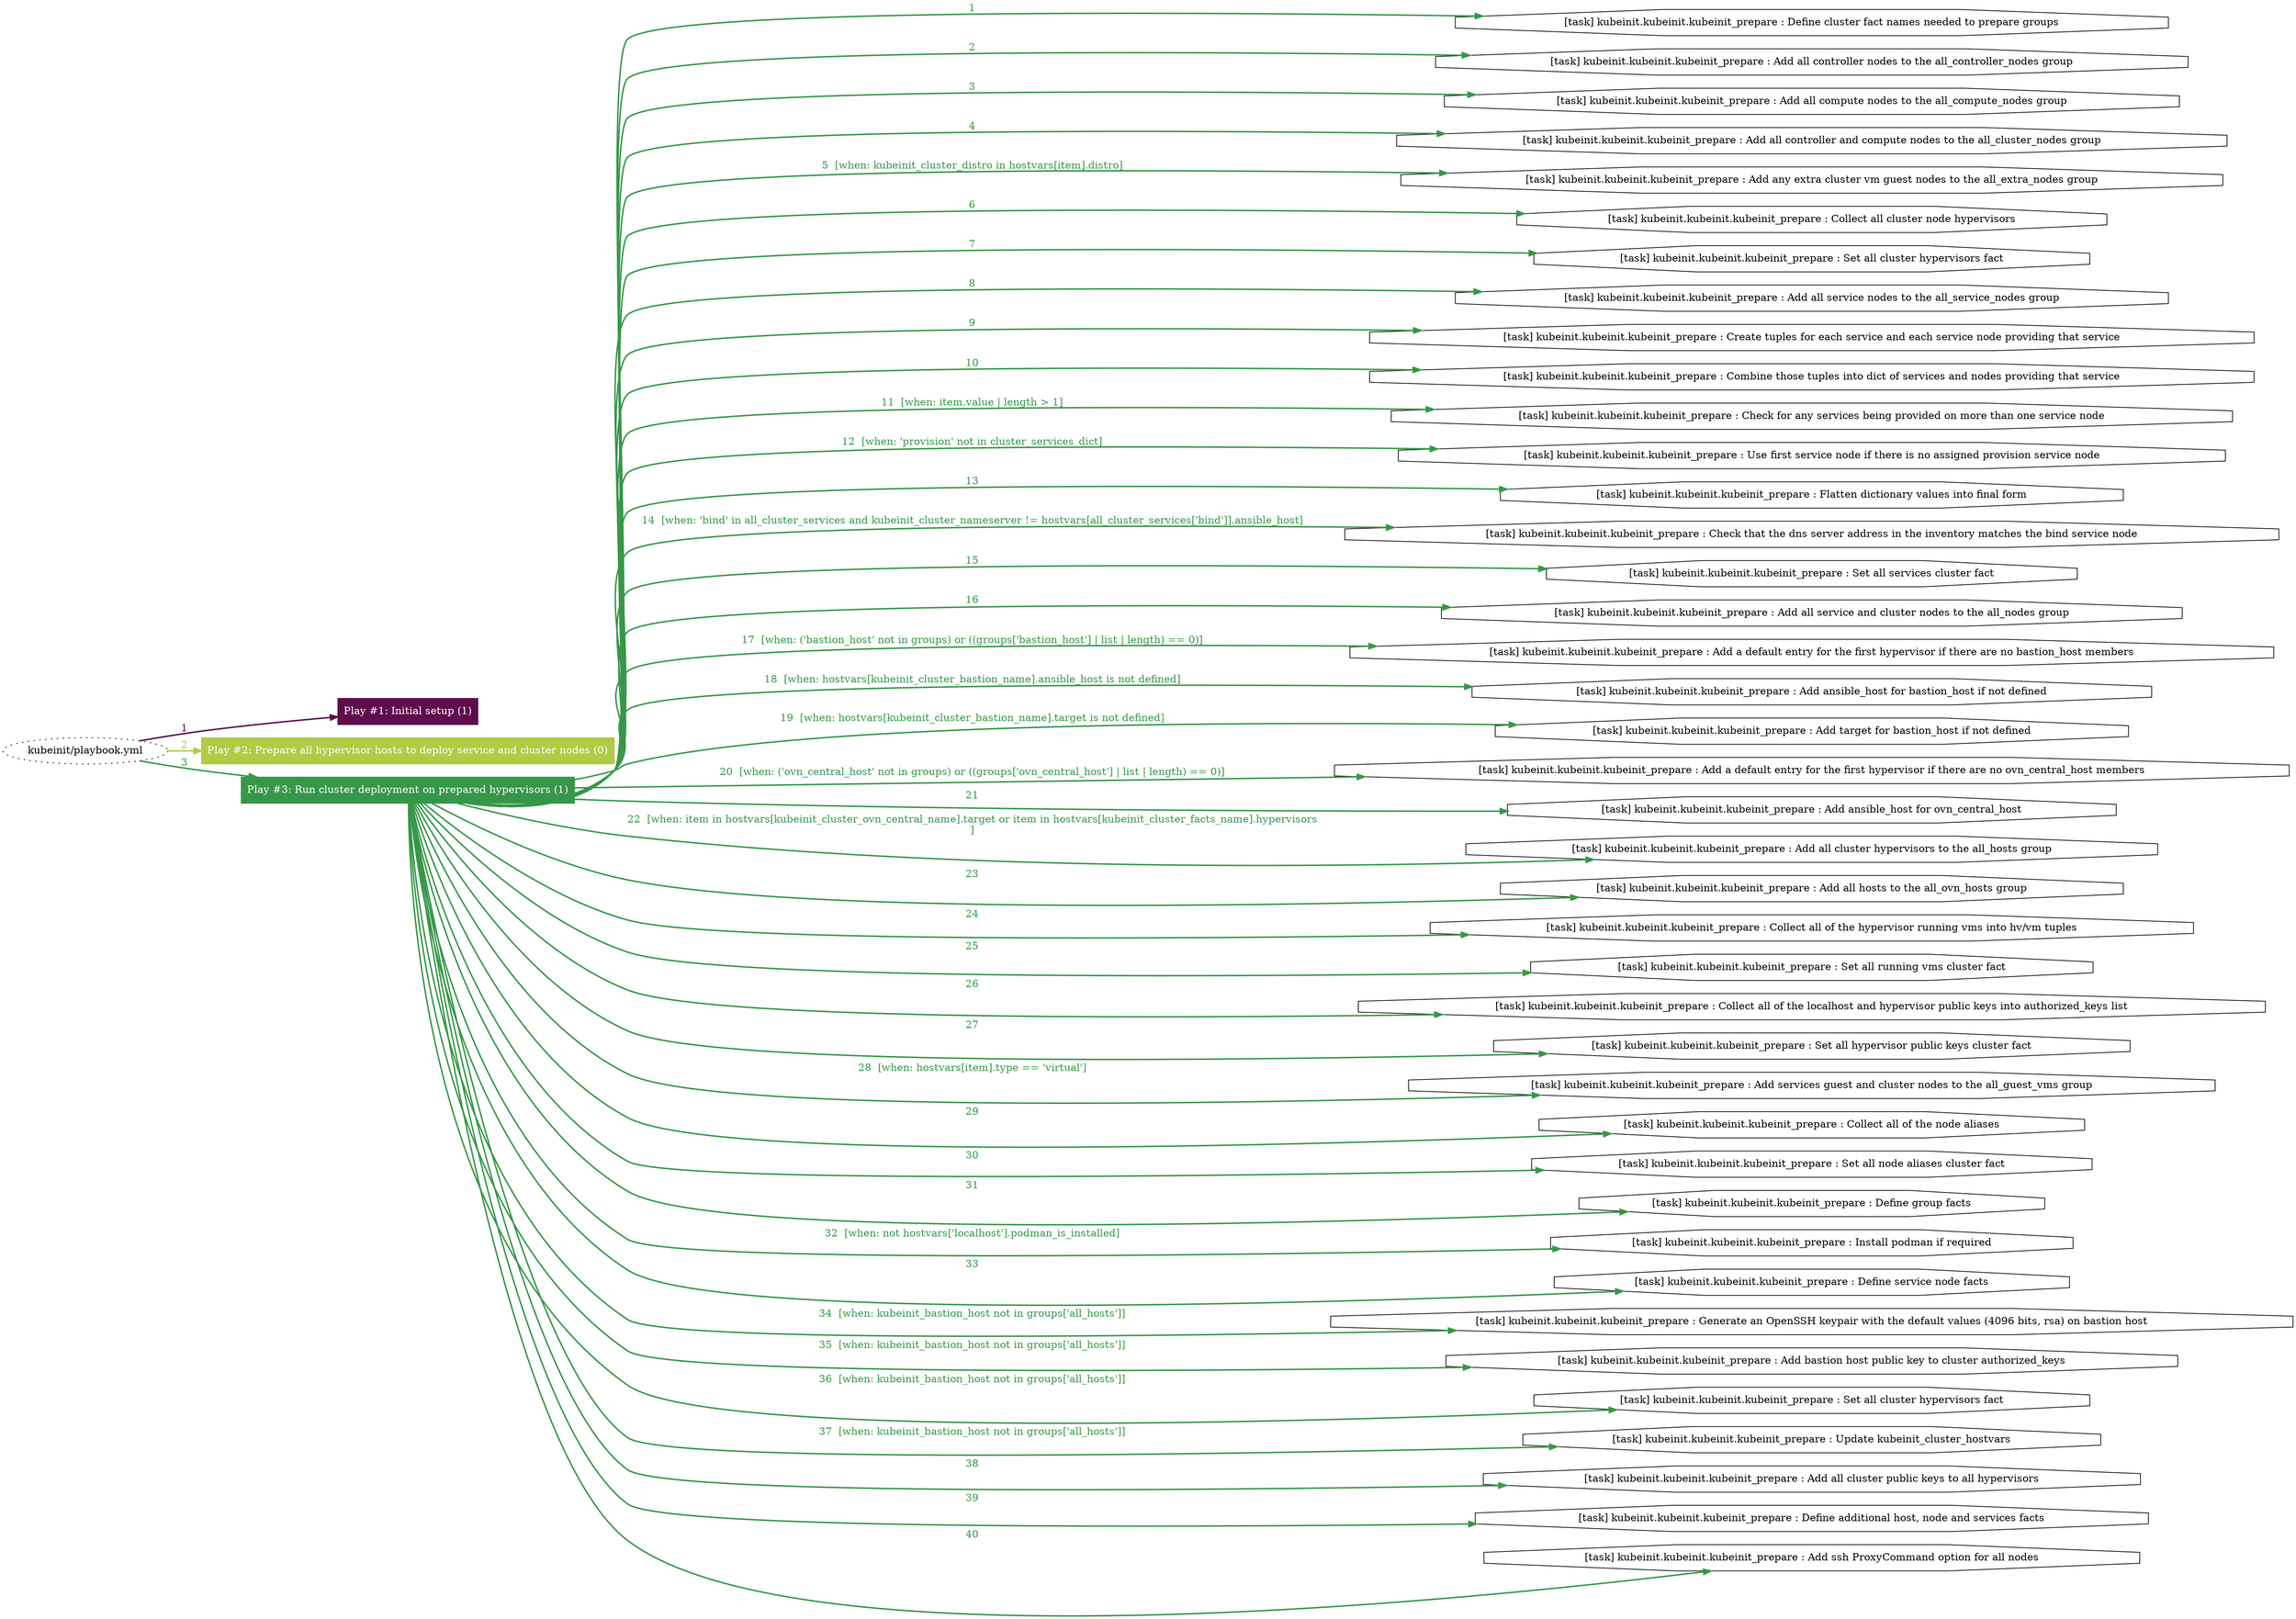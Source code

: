 digraph "kubeinit/playbook.yml "{
	graph [concentrate=true ordering=in rankdir=LR ratio=fill]
	edge [esep=5 sep=10]
	"kubeinit/playbook.yml" [id=root_node style=dotted]
	subgraph "Play #1: Initial setup (1) "{
		"Play #1: Initial setup (1)" [color="#5f0c4d" fontcolor="#ffffff" id="play_2fbabe76-d92b-4c7b-8da9-c0317f2e4d91" shape=box style=filled tooltip=localhost]
		"kubeinit/playbook.yml" -> "Play #1: Initial setup (1)" [label=1 color="#5f0c4d" fontcolor="#5f0c4d" id="edge_fb79f5d6-dd26-446b-9f30-4038372597ed" style=bold]
	}
	subgraph "Play #2: Prepare all hypervisor hosts to deploy service and cluster nodes (0) "{
		"Play #2: Prepare all hypervisor hosts to deploy service and cluster nodes (0)" [color="#b1cb45" fontcolor="#ffffff" id="play_9bc7ddbf-770a-472b-b26f-1570420be966" shape=box style=filled tooltip=""]
		"kubeinit/playbook.yml" -> "Play #2: Prepare all hypervisor hosts to deploy service and cluster nodes (0)" [label=2 color="#b1cb45" fontcolor="#b1cb45" id="edge_30cb39d2-d39d-4d4d-ad18-b1b313536f7a" style=bold]
	}
	subgraph "Play #3: Run cluster deployment on prepared hypervisors (1) "{
		"Play #3: Run cluster deployment on prepared hypervisors (1)" [color="#369748" fontcolor="#ffffff" id="play_1733ff90-6f81-4186-87db-cbaf7a47dcda" shape=box style=filled tooltip=localhost]
		"kubeinit/playbook.yml" -> "Play #3: Run cluster deployment on prepared hypervisors (1)" [label=3 color="#369748" fontcolor="#369748" id="edge_b7e4ec1b-03d4-477b-825c-b89694a69edc" style=bold]
		"task_7f070030-7cbf-4e8c-9555-35321a91a8a9" [label="[task] kubeinit.kubeinit.kubeinit_prepare : Define cluster fact names needed to prepare groups" id="task_7f070030-7cbf-4e8c-9555-35321a91a8a9" shape=octagon tooltip="[task] kubeinit.kubeinit.kubeinit_prepare : Define cluster fact names needed to prepare groups"]
		"Play #3: Run cluster deployment on prepared hypervisors (1)" -> "task_7f070030-7cbf-4e8c-9555-35321a91a8a9" [label=1 color="#369748" fontcolor="#369748" id="edge_14cb9f69-7ae2-4bd8-93e7-d6b7c9fcc014" style=bold]
		"task_a7aadfaa-7fde-4d9f-b452-3345a6b3eae6" [label="[task] kubeinit.kubeinit.kubeinit_prepare : Add all controller nodes to the all_controller_nodes group" id="task_a7aadfaa-7fde-4d9f-b452-3345a6b3eae6" shape=octagon tooltip="[task] kubeinit.kubeinit.kubeinit_prepare : Add all controller nodes to the all_controller_nodes group"]
		"Play #3: Run cluster deployment on prepared hypervisors (1)" -> "task_a7aadfaa-7fde-4d9f-b452-3345a6b3eae6" [label=2 color="#369748" fontcolor="#369748" id="edge_d363c111-9e63-4e4b-8d6b-bc0cf601991e" style=bold]
		"task_2b0a143f-2485-4773-8553-75d900ac8fd3" [label="[task] kubeinit.kubeinit.kubeinit_prepare : Add all compute nodes to the all_compute_nodes group" id="task_2b0a143f-2485-4773-8553-75d900ac8fd3" shape=octagon tooltip="[task] kubeinit.kubeinit.kubeinit_prepare : Add all compute nodes to the all_compute_nodes group"]
		"Play #3: Run cluster deployment on prepared hypervisors (1)" -> "task_2b0a143f-2485-4773-8553-75d900ac8fd3" [label=3 color="#369748" fontcolor="#369748" id="edge_ddf2dc66-602c-4738-a309-6c7a26e24f85" style=bold]
		"task_38a34c5c-c92a-4746-8f7a-b3c9860c5dd7" [label="[task] kubeinit.kubeinit.kubeinit_prepare : Add all controller and compute nodes to the all_cluster_nodes group" id="task_38a34c5c-c92a-4746-8f7a-b3c9860c5dd7" shape=octagon tooltip="[task] kubeinit.kubeinit.kubeinit_prepare : Add all controller and compute nodes to the all_cluster_nodes group"]
		"Play #3: Run cluster deployment on prepared hypervisors (1)" -> "task_38a34c5c-c92a-4746-8f7a-b3c9860c5dd7" [label=4 color="#369748" fontcolor="#369748" id="edge_d1f3b288-80c7-4bad-996a-1e4abb19b037" style=bold]
		"task_7200b47c-1f96-4a5a-a15c-77b3272f4a23" [label="[task] kubeinit.kubeinit.kubeinit_prepare : Add any extra cluster vm guest nodes to the all_extra_nodes group" id="task_7200b47c-1f96-4a5a-a15c-77b3272f4a23" shape=octagon tooltip="[task] kubeinit.kubeinit.kubeinit_prepare : Add any extra cluster vm guest nodes to the all_extra_nodes group"]
		"Play #3: Run cluster deployment on prepared hypervisors (1)" -> "task_7200b47c-1f96-4a5a-a15c-77b3272f4a23" [label="5  [when: kubeinit_cluster_distro in hostvars[item].distro]" color="#369748" fontcolor="#369748" id="edge_da18541c-0545-4d50-9828-52993b93c9d5" style=bold]
		"task_785d3de2-ee0b-42b8-b711-18fd699431d9" [label="[task] kubeinit.kubeinit.kubeinit_prepare : Collect all cluster node hypervisors" id="task_785d3de2-ee0b-42b8-b711-18fd699431d9" shape=octagon tooltip="[task] kubeinit.kubeinit.kubeinit_prepare : Collect all cluster node hypervisors"]
		"Play #3: Run cluster deployment on prepared hypervisors (1)" -> "task_785d3de2-ee0b-42b8-b711-18fd699431d9" [label=6 color="#369748" fontcolor="#369748" id="edge_824adf66-0180-424e-9420-cf8443616a0d" style=bold]
		"task_c10b5917-27bc-415a-9c45-bfec5974738e" [label="[task] kubeinit.kubeinit.kubeinit_prepare : Set all cluster hypervisors fact" id="task_c10b5917-27bc-415a-9c45-bfec5974738e" shape=octagon tooltip="[task] kubeinit.kubeinit.kubeinit_prepare : Set all cluster hypervisors fact"]
		"Play #3: Run cluster deployment on prepared hypervisors (1)" -> "task_c10b5917-27bc-415a-9c45-bfec5974738e" [label=7 color="#369748" fontcolor="#369748" id="edge_463b6313-e02c-4f89-8bbf-67db31daf773" style=bold]
		"task_000d436f-048d-4cb6-997c-56b8e9c5c140" [label="[task] kubeinit.kubeinit.kubeinit_prepare : Add all service nodes to the all_service_nodes group" id="task_000d436f-048d-4cb6-997c-56b8e9c5c140" shape=octagon tooltip="[task] kubeinit.kubeinit.kubeinit_prepare : Add all service nodes to the all_service_nodes group"]
		"Play #3: Run cluster deployment on prepared hypervisors (1)" -> "task_000d436f-048d-4cb6-997c-56b8e9c5c140" [label=8 color="#369748" fontcolor="#369748" id="edge_58f53727-8c3b-4a21-b2aa-b20ec19bb79d" style=bold]
		"task_402b2af4-4279-45a8-8b8e-6c8a759f6ce5" [label="[task] kubeinit.kubeinit.kubeinit_prepare : Create tuples for each service and each service node providing that service" id="task_402b2af4-4279-45a8-8b8e-6c8a759f6ce5" shape=octagon tooltip="[task] kubeinit.kubeinit.kubeinit_prepare : Create tuples for each service and each service node providing that service"]
		"Play #3: Run cluster deployment on prepared hypervisors (1)" -> "task_402b2af4-4279-45a8-8b8e-6c8a759f6ce5" [label=9 color="#369748" fontcolor="#369748" id="edge_8f247560-8768-48cd-8dab-0b9e4fa49fe6" style=bold]
		"task_134b4636-8d41-4af3-8266-afa0bad465fa" [label="[task] kubeinit.kubeinit.kubeinit_prepare : Combine those tuples into dict of services and nodes providing that service" id="task_134b4636-8d41-4af3-8266-afa0bad465fa" shape=octagon tooltip="[task] kubeinit.kubeinit.kubeinit_prepare : Combine those tuples into dict of services and nodes providing that service"]
		"Play #3: Run cluster deployment on prepared hypervisors (1)" -> "task_134b4636-8d41-4af3-8266-afa0bad465fa" [label=10 color="#369748" fontcolor="#369748" id="edge_03aeabcb-5db7-4e58-ac85-4c1a64f0366e" style=bold]
		"task_1edfac1c-1627-44f1-8fef-3a35c80409a1" [label="[task] kubeinit.kubeinit.kubeinit_prepare : Check for any services being provided on more than one service node" id="task_1edfac1c-1627-44f1-8fef-3a35c80409a1" shape=octagon tooltip="[task] kubeinit.kubeinit.kubeinit_prepare : Check for any services being provided on more than one service node"]
		"Play #3: Run cluster deployment on prepared hypervisors (1)" -> "task_1edfac1c-1627-44f1-8fef-3a35c80409a1" [label="11  [when: item.value | length > 1]" color="#369748" fontcolor="#369748" id="edge_3e8ff541-f8bf-4811-ae5e-62f96b2b9823" style=bold]
		"task_b6529e69-b5f4-4623-9c82-c4bfe4a8c08e" [label="[task] kubeinit.kubeinit.kubeinit_prepare : Use first service node if there is no assigned provision service node" id="task_b6529e69-b5f4-4623-9c82-c4bfe4a8c08e" shape=octagon tooltip="[task] kubeinit.kubeinit.kubeinit_prepare : Use first service node if there is no assigned provision service node"]
		"Play #3: Run cluster deployment on prepared hypervisors (1)" -> "task_b6529e69-b5f4-4623-9c82-c4bfe4a8c08e" [label="12  [when: 'provision' not in cluster_services_dict]" color="#369748" fontcolor="#369748" id="edge_bf2b0d96-cbea-4fbe-8b4e-000648eaa37b" style=bold]
		"task_507a40ca-6526-4e1e-8c8a-7d8628e31485" [label="[task] kubeinit.kubeinit.kubeinit_prepare : Flatten dictionary values into final form" id="task_507a40ca-6526-4e1e-8c8a-7d8628e31485" shape=octagon tooltip="[task] kubeinit.kubeinit.kubeinit_prepare : Flatten dictionary values into final form"]
		"Play #3: Run cluster deployment on prepared hypervisors (1)" -> "task_507a40ca-6526-4e1e-8c8a-7d8628e31485" [label=13 color="#369748" fontcolor="#369748" id="edge_d3959afa-f59f-4efa-9a9a-09f09980d94d" style=bold]
		"task_7672361e-7a40-498a-a67d-e97a0f8853f1" [label="[task] kubeinit.kubeinit.kubeinit_prepare : Check that the dns server address in the inventory matches the bind service node" id="task_7672361e-7a40-498a-a67d-e97a0f8853f1" shape=octagon tooltip="[task] kubeinit.kubeinit.kubeinit_prepare : Check that the dns server address in the inventory matches the bind service node"]
		"Play #3: Run cluster deployment on prepared hypervisors (1)" -> "task_7672361e-7a40-498a-a67d-e97a0f8853f1" [label="14  [when: 'bind' in all_cluster_services and kubeinit_cluster_nameserver != hostvars[all_cluster_services['bind']].ansible_host]" color="#369748" fontcolor="#369748" id="edge_e2b50651-db14-4f93-a9d4-6bf94427c008" style=bold]
		"task_f3bab1cc-7b72-402a-86b7-71327348c807" [label="[task] kubeinit.kubeinit.kubeinit_prepare : Set all services cluster fact" id="task_f3bab1cc-7b72-402a-86b7-71327348c807" shape=octagon tooltip="[task] kubeinit.kubeinit.kubeinit_prepare : Set all services cluster fact"]
		"Play #3: Run cluster deployment on prepared hypervisors (1)" -> "task_f3bab1cc-7b72-402a-86b7-71327348c807" [label=15 color="#369748" fontcolor="#369748" id="edge_a9ad714d-bfbc-47e8-bcb0-9f9d362f44af" style=bold]
		"task_c38998ef-9284-4a33-83cd-4556dad0db58" [label="[task] kubeinit.kubeinit.kubeinit_prepare : Add all service and cluster nodes to the all_nodes group" id="task_c38998ef-9284-4a33-83cd-4556dad0db58" shape=octagon tooltip="[task] kubeinit.kubeinit.kubeinit_prepare : Add all service and cluster nodes to the all_nodes group"]
		"Play #3: Run cluster deployment on prepared hypervisors (1)" -> "task_c38998ef-9284-4a33-83cd-4556dad0db58" [label=16 color="#369748" fontcolor="#369748" id="edge_99f2f51e-59af-49ff-93f5-53b9122725a9" style=bold]
		"task_41118d3e-80b2-41bc-be5a-951ea766f186" [label="[task] kubeinit.kubeinit.kubeinit_prepare : Add a default entry for the first hypervisor if there are no bastion_host members" id="task_41118d3e-80b2-41bc-be5a-951ea766f186" shape=octagon tooltip="[task] kubeinit.kubeinit.kubeinit_prepare : Add a default entry for the first hypervisor if there are no bastion_host members"]
		"Play #3: Run cluster deployment on prepared hypervisors (1)" -> "task_41118d3e-80b2-41bc-be5a-951ea766f186" [label="17  [when: ('bastion_host' not in groups) or ((groups['bastion_host'] | list | length) == 0)]" color="#369748" fontcolor="#369748" id="edge_a5a60c33-5b94-4be5-a2b9-12fcea9db7eb" style=bold]
		"task_e6dad52e-301d-4e5e-88a2-9a269e8d3473" [label="[task] kubeinit.kubeinit.kubeinit_prepare : Add ansible_host for bastion_host if not defined" id="task_e6dad52e-301d-4e5e-88a2-9a269e8d3473" shape=octagon tooltip="[task] kubeinit.kubeinit.kubeinit_prepare : Add ansible_host for bastion_host if not defined"]
		"Play #3: Run cluster deployment on prepared hypervisors (1)" -> "task_e6dad52e-301d-4e5e-88a2-9a269e8d3473" [label="18  [when: hostvars[kubeinit_cluster_bastion_name].ansible_host is not defined]" color="#369748" fontcolor="#369748" id="edge_002051cd-5fa6-45ac-98e2-2475df4fbb90" style=bold]
		"task_69e3c34b-2bd0-4a75-b27e-6fa1aa68c7e0" [label="[task] kubeinit.kubeinit.kubeinit_prepare : Add target for bastion_host if not defined" id="task_69e3c34b-2bd0-4a75-b27e-6fa1aa68c7e0" shape=octagon tooltip="[task] kubeinit.kubeinit.kubeinit_prepare : Add target for bastion_host if not defined"]
		"Play #3: Run cluster deployment on prepared hypervisors (1)" -> "task_69e3c34b-2bd0-4a75-b27e-6fa1aa68c7e0" [label="19  [when: hostvars[kubeinit_cluster_bastion_name].target is not defined]" color="#369748" fontcolor="#369748" id="edge_d77b7630-045c-4812-acbf-5e3345746b6b" style=bold]
		"task_b4243704-3297-4c6a-85bf-9b4e36f8ccea" [label="[task] kubeinit.kubeinit.kubeinit_prepare : Add a default entry for the first hypervisor if there are no ovn_central_host members" id="task_b4243704-3297-4c6a-85bf-9b4e36f8ccea" shape=octagon tooltip="[task] kubeinit.kubeinit.kubeinit_prepare : Add a default entry for the first hypervisor if there are no ovn_central_host members"]
		"Play #3: Run cluster deployment on prepared hypervisors (1)" -> "task_b4243704-3297-4c6a-85bf-9b4e36f8ccea" [label="20  [when: ('ovn_central_host' not in groups) or ((groups['ovn_central_host'] | list | length) == 0)]" color="#369748" fontcolor="#369748" id="edge_38545eee-3785-44e4-8b0e-051df2465421" style=bold]
		"task_a676faea-4c76-4b74-ac5c-3b8a78edff9b" [label="[task] kubeinit.kubeinit.kubeinit_prepare : Add ansible_host for ovn_central_host" id="task_a676faea-4c76-4b74-ac5c-3b8a78edff9b" shape=octagon tooltip="[task] kubeinit.kubeinit.kubeinit_prepare : Add ansible_host for ovn_central_host"]
		"Play #3: Run cluster deployment on prepared hypervisors (1)" -> "task_a676faea-4c76-4b74-ac5c-3b8a78edff9b" [label=21 color="#369748" fontcolor="#369748" id="edge_5b1cd597-3f7b-438a-95d1-758c24c5794e" style=bold]
		"task_337baeac-3bc6-4108-a03d-5171b71d7a95" [label="[task] kubeinit.kubeinit.kubeinit_prepare : Add all cluster hypervisors to the all_hosts group" id="task_337baeac-3bc6-4108-a03d-5171b71d7a95" shape=octagon tooltip="[task] kubeinit.kubeinit.kubeinit_prepare : Add all cluster hypervisors to the all_hosts group"]
		"Play #3: Run cluster deployment on prepared hypervisors (1)" -> "task_337baeac-3bc6-4108-a03d-5171b71d7a95" [label="22  [when: item in hostvars[kubeinit_cluster_ovn_central_name].target or item in hostvars[kubeinit_cluster_facts_name].hypervisors
]" color="#369748" fontcolor="#369748" id="edge_2cabe3b9-25b7-4e36-b348-49af365b7437" style=bold]
		"task_b1018095-d626-4bb2-8db3-4752c2abecd4" [label="[task] kubeinit.kubeinit.kubeinit_prepare : Add all hosts to the all_ovn_hosts group" id="task_b1018095-d626-4bb2-8db3-4752c2abecd4" shape=octagon tooltip="[task] kubeinit.kubeinit.kubeinit_prepare : Add all hosts to the all_ovn_hosts group"]
		"Play #3: Run cluster deployment on prepared hypervisors (1)" -> "task_b1018095-d626-4bb2-8db3-4752c2abecd4" [label=23 color="#369748" fontcolor="#369748" id="edge_985fb5db-4576-4dcf-a9e1-a77895a7145c" style=bold]
		"task_728588ee-1e7d-4fee-8a90-0386bdbaed07" [label="[task] kubeinit.kubeinit.kubeinit_prepare : Collect all of the hypervisor running vms into hv/vm tuples" id="task_728588ee-1e7d-4fee-8a90-0386bdbaed07" shape=octagon tooltip="[task] kubeinit.kubeinit.kubeinit_prepare : Collect all of the hypervisor running vms into hv/vm tuples"]
		"Play #3: Run cluster deployment on prepared hypervisors (1)" -> "task_728588ee-1e7d-4fee-8a90-0386bdbaed07" [label=24 color="#369748" fontcolor="#369748" id="edge_a9a6ad7e-340a-4789-acf5-13b377e4d6ed" style=bold]
		"task_e481b55d-6b53-4071-8798-636c3ef6df29" [label="[task] kubeinit.kubeinit.kubeinit_prepare : Set all running vms cluster fact" id="task_e481b55d-6b53-4071-8798-636c3ef6df29" shape=octagon tooltip="[task] kubeinit.kubeinit.kubeinit_prepare : Set all running vms cluster fact"]
		"Play #3: Run cluster deployment on prepared hypervisors (1)" -> "task_e481b55d-6b53-4071-8798-636c3ef6df29" [label=25 color="#369748" fontcolor="#369748" id="edge_d62ddf9f-7c3e-4a88-95a7-a9b7962f2c47" style=bold]
		"task_51cd0c92-e2ea-41d8-b84d-2d448c313942" [label="[task] kubeinit.kubeinit.kubeinit_prepare : Collect all of the localhost and hypervisor public keys into authorized_keys list" id="task_51cd0c92-e2ea-41d8-b84d-2d448c313942" shape=octagon tooltip="[task] kubeinit.kubeinit.kubeinit_prepare : Collect all of the localhost and hypervisor public keys into authorized_keys list"]
		"Play #3: Run cluster deployment on prepared hypervisors (1)" -> "task_51cd0c92-e2ea-41d8-b84d-2d448c313942" [label=26 color="#369748" fontcolor="#369748" id="edge_4740fe19-ea88-4b73-89f6-2fe6949307f3" style=bold]
		"task_5616ccdc-0deb-496e-a82c-5943e48dffcc" [label="[task] kubeinit.kubeinit.kubeinit_prepare : Set all hypervisor public keys cluster fact" id="task_5616ccdc-0deb-496e-a82c-5943e48dffcc" shape=octagon tooltip="[task] kubeinit.kubeinit.kubeinit_prepare : Set all hypervisor public keys cluster fact"]
		"Play #3: Run cluster deployment on prepared hypervisors (1)" -> "task_5616ccdc-0deb-496e-a82c-5943e48dffcc" [label=27 color="#369748" fontcolor="#369748" id="edge_95783575-a474-4fc3-becd-6e9865be372c" style=bold]
		"task_0f9e4d45-c165-4c09-82c8-c4693457fb9e" [label="[task] kubeinit.kubeinit.kubeinit_prepare : Add services guest and cluster nodes to the all_guest_vms group" id="task_0f9e4d45-c165-4c09-82c8-c4693457fb9e" shape=octagon tooltip="[task] kubeinit.kubeinit.kubeinit_prepare : Add services guest and cluster nodes to the all_guest_vms group"]
		"Play #3: Run cluster deployment on prepared hypervisors (1)" -> "task_0f9e4d45-c165-4c09-82c8-c4693457fb9e" [label="28  [when: hostvars[item].type == 'virtual']" color="#369748" fontcolor="#369748" id="edge_f1550c7e-07bf-4499-88b9-72f9fb456853" style=bold]
		"task_0fa0d612-b58f-4393-b2c6-d3be0189ec48" [label="[task] kubeinit.kubeinit.kubeinit_prepare : Collect all of the node aliases" id="task_0fa0d612-b58f-4393-b2c6-d3be0189ec48" shape=octagon tooltip="[task] kubeinit.kubeinit.kubeinit_prepare : Collect all of the node aliases"]
		"Play #3: Run cluster deployment on prepared hypervisors (1)" -> "task_0fa0d612-b58f-4393-b2c6-d3be0189ec48" [label=29 color="#369748" fontcolor="#369748" id="edge_5f085535-71ee-4960-ae32-4a1aecf3b3e3" style=bold]
		"task_da112f25-9a69-45f1-97cf-39dd57d19892" [label="[task] kubeinit.kubeinit.kubeinit_prepare : Set all node aliases cluster fact" id="task_da112f25-9a69-45f1-97cf-39dd57d19892" shape=octagon tooltip="[task] kubeinit.kubeinit.kubeinit_prepare : Set all node aliases cluster fact"]
		"Play #3: Run cluster deployment on prepared hypervisors (1)" -> "task_da112f25-9a69-45f1-97cf-39dd57d19892" [label=30 color="#369748" fontcolor="#369748" id="edge_cc9e731d-d1ae-4ff7-88cd-32e73be6a40c" style=bold]
		"task_c0e77ed0-f768-4df3-8f51-d8d0e3d42d0c" [label="[task] kubeinit.kubeinit.kubeinit_prepare : Define group facts" id="task_c0e77ed0-f768-4df3-8f51-d8d0e3d42d0c" shape=octagon tooltip="[task] kubeinit.kubeinit.kubeinit_prepare : Define group facts"]
		"Play #3: Run cluster deployment on prepared hypervisors (1)" -> "task_c0e77ed0-f768-4df3-8f51-d8d0e3d42d0c" [label=31 color="#369748" fontcolor="#369748" id="edge_152076ab-c67c-4a03-960b-0ae5f37a5ce1" style=bold]
		"task_82799a56-c5da-4671-8de2-1a48bafcd8ad" [label="[task] kubeinit.kubeinit.kubeinit_prepare : Install podman if required" id="task_82799a56-c5da-4671-8de2-1a48bafcd8ad" shape=octagon tooltip="[task] kubeinit.kubeinit.kubeinit_prepare : Install podman if required"]
		"Play #3: Run cluster deployment on prepared hypervisors (1)" -> "task_82799a56-c5da-4671-8de2-1a48bafcd8ad" [label="32  [when: not hostvars['localhost'].podman_is_installed]" color="#369748" fontcolor="#369748" id="edge_cc3bce12-aa38-46dd-a399-8cb5ba5089a4" style=bold]
		"task_8341bd21-6c4e-40ef-92d2-6b3fb00e79ee" [label="[task] kubeinit.kubeinit.kubeinit_prepare : Define service node facts" id="task_8341bd21-6c4e-40ef-92d2-6b3fb00e79ee" shape=octagon tooltip="[task] kubeinit.kubeinit.kubeinit_prepare : Define service node facts"]
		"Play #3: Run cluster deployment on prepared hypervisors (1)" -> "task_8341bd21-6c4e-40ef-92d2-6b3fb00e79ee" [label=33 color="#369748" fontcolor="#369748" id="edge_8b69c72f-631f-4e0a-a2e4-7c60bd252399" style=bold]
		"task_a8532989-6ca1-46d6-8387-1cc35383b63e" [label="[task] kubeinit.kubeinit.kubeinit_prepare : Generate an OpenSSH keypair with the default values (4096 bits, rsa) on bastion host" id="task_a8532989-6ca1-46d6-8387-1cc35383b63e" shape=octagon tooltip="[task] kubeinit.kubeinit.kubeinit_prepare : Generate an OpenSSH keypair with the default values (4096 bits, rsa) on bastion host"]
		"Play #3: Run cluster deployment on prepared hypervisors (1)" -> "task_a8532989-6ca1-46d6-8387-1cc35383b63e" [label="34  [when: kubeinit_bastion_host not in groups['all_hosts']]" color="#369748" fontcolor="#369748" id="edge_e632c501-a301-46b3-9f0c-aaf4c8992160" style=bold]
		"task_b450a153-f211-43dc-a15e-d4c504d1fa10" [label="[task] kubeinit.kubeinit.kubeinit_prepare : Add bastion host public key to cluster authorized_keys" id="task_b450a153-f211-43dc-a15e-d4c504d1fa10" shape=octagon tooltip="[task] kubeinit.kubeinit.kubeinit_prepare : Add bastion host public key to cluster authorized_keys"]
		"Play #3: Run cluster deployment on prepared hypervisors (1)" -> "task_b450a153-f211-43dc-a15e-d4c504d1fa10" [label="35  [when: kubeinit_bastion_host not in groups['all_hosts']]" color="#369748" fontcolor="#369748" id="edge_ace1783e-c820-4ceb-a2c5-601f6ccdd47e" style=bold]
		"task_bbaf7c8a-78e2-419c-a8ba-32cb09ffdfbb" [label="[task] kubeinit.kubeinit.kubeinit_prepare : Set all cluster hypervisors fact" id="task_bbaf7c8a-78e2-419c-a8ba-32cb09ffdfbb" shape=octagon tooltip="[task] kubeinit.kubeinit.kubeinit_prepare : Set all cluster hypervisors fact"]
		"Play #3: Run cluster deployment on prepared hypervisors (1)" -> "task_bbaf7c8a-78e2-419c-a8ba-32cb09ffdfbb" [label="36  [when: kubeinit_bastion_host not in groups['all_hosts']]" color="#369748" fontcolor="#369748" id="edge_6e3ad97b-54db-49ef-bfbf-cb65ad2b744a" style=bold]
		"task_47862b9d-2d50-41e7-87b3-7143cdd16c7c" [label="[task] kubeinit.kubeinit.kubeinit_prepare : Update kubeinit_cluster_hostvars" id="task_47862b9d-2d50-41e7-87b3-7143cdd16c7c" shape=octagon tooltip="[task] kubeinit.kubeinit.kubeinit_prepare : Update kubeinit_cluster_hostvars"]
		"Play #3: Run cluster deployment on prepared hypervisors (1)" -> "task_47862b9d-2d50-41e7-87b3-7143cdd16c7c" [label="37  [when: kubeinit_bastion_host not in groups['all_hosts']]" color="#369748" fontcolor="#369748" id="edge_146dd4ee-8644-4fe3-8801-f43dd9504f0c" style=bold]
		"task_a387ee96-1ebf-46de-b47f-56b1c0d34346" [label="[task] kubeinit.kubeinit.kubeinit_prepare : Add all cluster public keys to all hypervisors" id="task_a387ee96-1ebf-46de-b47f-56b1c0d34346" shape=octagon tooltip="[task] kubeinit.kubeinit.kubeinit_prepare : Add all cluster public keys to all hypervisors"]
		"Play #3: Run cluster deployment on prepared hypervisors (1)" -> "task_a387ee96-1ebf-46de-b47f-56b1c0d34346" [label=38 color="#369748" fontcolor="#369748" id="edge_1bcf1f4c-69fc-4216-8b4f-0384281eba94" style=bold]
		"task_40f606ed-0182-41bd-9fb1-7bab4b21d834" [label="[task] kubeinit.kubeinit.kubeinit_prepare : Define additional host, node and services facts" id="task_40f606ed-0182-41bd-9fb1-7bab4b21d834" shape=octagon tooltip="[task] kubeinit.kubeinit.kubeinit_prepare : Define additional host, node and services facts"]
		"Play #3: Run cluster deployment on prepared hypervisors (1)" -> "task_40f606ed-0182-41bd-9fb1-7bab4b21d834" [label=39 color="#369748" fontcolor="#369748" id="edge_6b1bd56c-8d70-417b-8433-a357f6a02d4d" style=bold]
		"task_9f692cfa-f153-42f9-9f2e-4abe07fa9b32" [label="[task] kubeinit.kubeinit.kubeinit_prepare : Add ssh ProxyCommand option for all nodes" id="task_9f692cfa-f153-42f9-9f2e-4abe07fa9b32" shape=octagon tooltip="[task] kubeinit.kubeinit.kubeinit_prepare : Add ssh ProxyCommand option for all nodes"]
		"Play #3: Run cluster deployment on prepared hypervisors (1)" -> "task_9f692cfa-f153-42f9-9f2e-4abe07fa9b32" [label=40 color="#369748" fontcolor="#369748" id="edge_6bda66b4-0fd4-47cb-8794-580db0315d5a" style=bold]
	}
}
